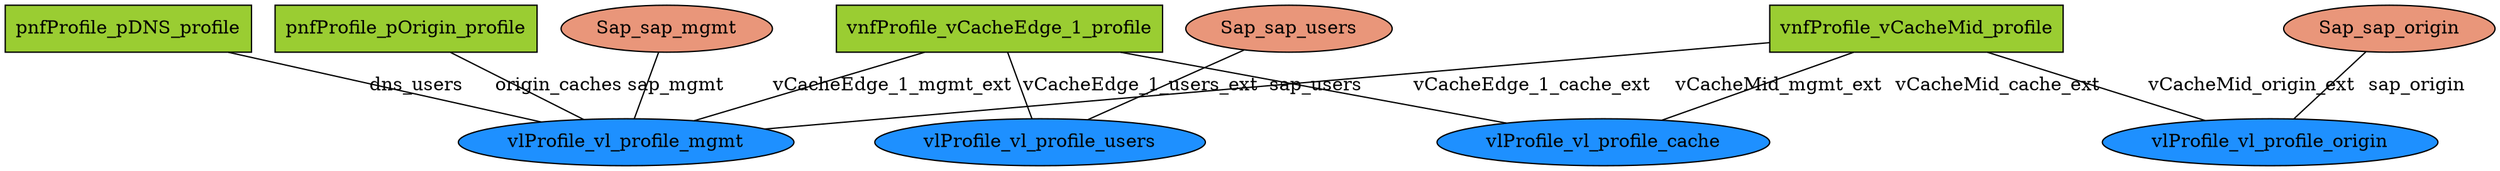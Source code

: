 strict graph G {
  splines=false;
  overlap=false;
  mindist=2.0;
  -1909650366 [ label="vnfProfile_vCacheMid_profile" shape="box" style="filled" fillcolor="yellowgreen" ];
  -848566263 [ label="vnfProfile_vCacheEdge_1_profile" shape="box" style="filled" fillcolor="yellowgreen" ];
  -1859627231 [ label="pnfProfile_pDNS_profile" shape="box" style="filled" fillcolor="yellowgreen" ];
  1479624770 [ label="pnfProfile_pOrigin_profile" shape="box" style="filled" fillcolor="yellowgreen" ];
  1738369620 [ label="vlProfile_vl_profile_mgmt" shape="oval" style="filled" fillcolor="dodgerblue" ];
  -1937378603 [ label="vlProfile_vl_profile_users" shape="oval" style="filled" fillcolor="dodgerblue" ];
  -1954540465 [ label="vlProfile_vl_profile_cache" shape="oval" style="filled" fillcolor="dodgerblue" ];
  -101784583 [ label="vlProfile_vl_profile_origin" shape="oval" style="filled" fillcolor="dodgerblue" ];
  1219968731 [ label="Sap_sap_mgmt" shape="oval" style="filled" fillcolor="darksalmon" ];
  -827936978 [ label="Sap_sap_users" shape="oval" style="filled" fillcolor="darksalmon" ];
  -68832576 [ label="Sap_sap_origin" shape="oval" style="filled" fillcolor="darksalmon" ];
  -1909650366 -- 1738369620 [ label="vCacheMid_mgmt_ext" ];
  -1909650366 -- -1954540465 [ label="vCacheMid_cache_ext" ];
  -1909650366 -- -101784583 [ label="vCacheMid_origin_ext" ];
  -848566263 -- 1738369620 [ label="vCacheEdge_1_mgmt_ext" ];
  -848566263 -- -1954540465 [ label="vCacheEdge_1_cache_ext" ];
  -848566263 -- -1937378603 [ label="vCacheEdge_1_users_ext" ];
  -1859627231 -- 1738369620 [ label="dns_users" ];
  1479624770 -- 1738369620 [ label="origin_caches" ];
  1219968731 -- 1738369620 [ label="sap_mgmt" ];
  -827936978 -- -1937378603 [ label="sap_users" ];
  -68832576 -- -101784583 [ label="sap_origin" ];
}
